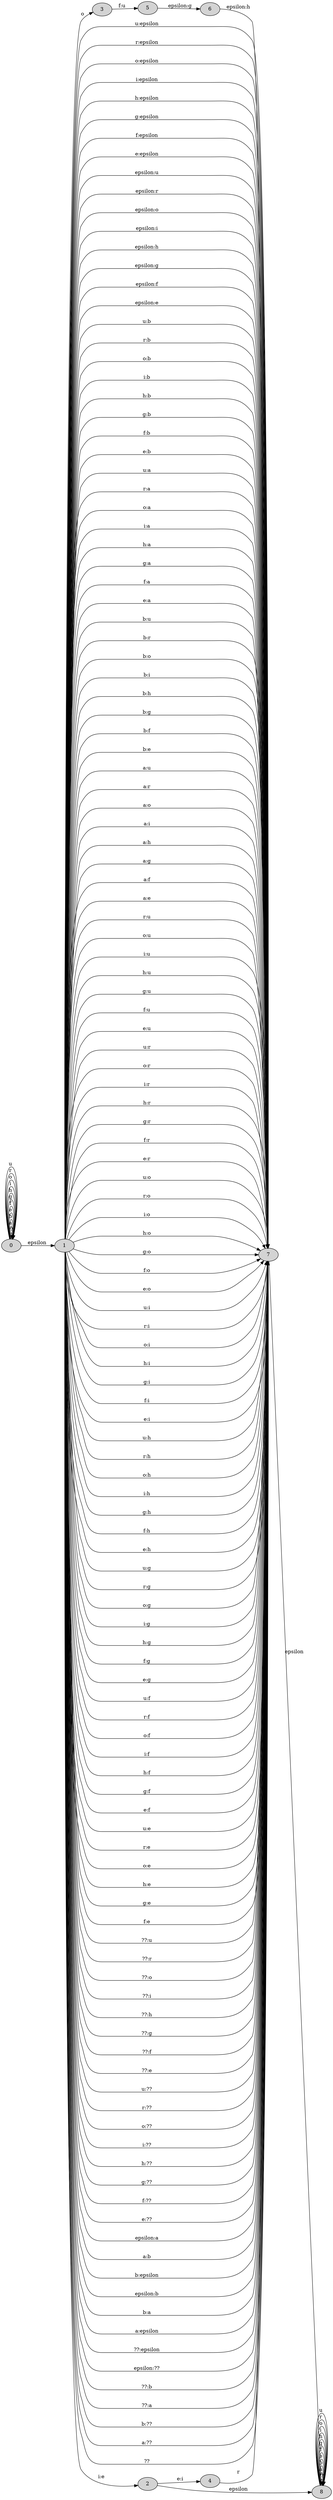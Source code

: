 // This graph generated with hfst-fst2txt blah
digraph H {
rankdir = LR;
node [style=filled] 0
0 -> 0 [label="?? "];
0 -> 0 [label="a "];
0 -> 0 [label="b "];
0 -> 0 [label="e "];
0 -> 0 [label="f "];
0 -> 0 [label="g "];
0 -> 0 [label="h "];
0 -> 0 [label="i "];
0 -> 0 [label="o "];
0 -> 0 [label="r "];
0 -> 0 [label="u "];
0 -> 1 [label="\epsilon "];
node [style=filled] 1
1 -> 7 [label="u:\epsilon "];
1 -> 7 [label="r:\epsilon "];
1 -> 7 [label="o:\epsilon "];
1 -> 7 [label="i:\epsilon "];
1 -> 7 [label="h:\epsilon "];
1 -> 7 [label="g:\epsilon "];
1 -> 7 [label="f:\epsilon "];
1 -> 7 [label="e:\epsilon "];
1 -> 7 [label="\epsilon:u "];
1 -> 7 [label="\epsilon:r "];
1 -> 7 [label="\epsilon:o "];
1 -> 7 [label="\epsilon:i "];
1 -> 7 [label="\epsilon:h "];
1 -> 7 [label="\epsilon:g "];
1 -> 7 [label="\epsilon:f "];
1 -> 7 [label="\epsilon:e "];
1 -> 7 [label="u:b "];
1 -> 7 [label="r:b "];
1 -> 7 [label="o:b "];
1 -> 7 [label="i:b "];
1 -> 7 [label="h:b "];
1 -> 7 [label="g:b "];
1 -> 7 [label="f:b "];
1 -> 7 [label="e:b "];
1 -> 7 [label="u:a "];
1 -> 7 [label="r:a "];
1 -> 7 [label="o:a "];
1 -> 7 [label="i:a "];
1 -> 7 [label="h:a "];
1 -> 7 [label="g:a "];
1 -> 7 [label="f:a "];
1 -> 7 [label="e:a "];
1 -> 7 [label="b:u "];
1 -> 7 [label="b:r "];
1 -> 7 [label="b:o "];
1 -> 7 [label="b:i "];
1 -> 7 [label="b:h "];
1 -> 7 [label="b:g "];
1 -> 7 [label="b:f "];
1 -> 7 [label="b:e "];
1 -> 7 [label="a:u "];
1 -> 7 [label="a:r "];
1 -> 7 [label="a:o "];
1 -> 7 [label="a:i "];
1 -> 7 [label="a:h "];
1 -> 7 [label="a:g "];
1 -> 7 [label="a:f "];
1 -> 7 [label="a:e "];
1 -> 7 [label="r:u "];
1 -> 7 [label="o:u "];
1 -> 7 [label="i:u "];
1 -> 7 [label="h:u "];
1 -> 7 [label="g:u "];
1 -> 7 [label="f:u "];
1 -> 7 [label="e:u "];
1 -> 7 [label="u:r "];
1 -> 7 [label="o:r "];
1 -> 7 [label="i:r "];
1 -> 7 [label="h:r "];
1 -> 7 [label="g:r "];
1 -> 7 [label="f:r "];
1 -> 7 [label="e:r "];
1 -> 7 [label="u:o "];
1 -> 7 [label="r:o "];
1 -> 7 [label="i:o "];
1 -> 7 [label="h:o "];
1 -> 7 [label="g:o "];
1 -> 7 [label="f:o "];
1 -> 7 [label="e:o "];
1 -> 7 [label="u:i "];
1 -> 7 [label="r:i "];
1 -> 7 [label="o:i "];
1 -> 7 [label="h:i "];
1 -> 7 [label="g:i "];
1 -> 7 [label="f:i "];
1 -> 7 [label="e:i "];
1 -> 7 [label="u:h "];
1 -> 7 [label="r:h "];
1 -> 7 [label="o:h "];
1 -> 7 [label="i:h "];
1 -> 7 [label="g:h "];
1 -> 7 [label="f:h "];
1 -> 7 [label="e:h "];
1 -> 7 [label="u:g "];
1 -> 7 [label="r:g "];
1 -> 7 [label="o:g "];
1 -> 7 [label="i:g "];
1 -> 7 [label="h:g "];
1 -> 7 [label="f:g "];
1 -> 7 [label="e:g "];
1 -> 7 [label="u:f "];
1 -> 7 [label="r:f "];
1 -> 7 [label="o:f "];
1 -> 7 [label="i:f "];
1 -> 7 [label="h:f "];
1 -> 7 [label="g:f "];
1 -> 7 [label="e:f "];
1 -> 7 [label="u:e "];
1 -> 7 [label="r:e "];
1 -> 7 [label="o:e "];
1 -> 2 [label="i:e "];
1 -> 7 [label="h:e "];
1 -> 7 [label="g:e "];
1 -> 7 [label="f:e "];
1 -> 7 [label="??:u "];
1 -> 7 [label="??:r "];
1 -> 7 [label="??:o "];
1 -> 7 [label="??:i "];
1 -> 7 [label="??:h "];
1 -> 7 [label="??:g "];
1 -> 7 [label="??:f "];
1 -> 7 [label="??:e "];
1 -> 7 [label="u:?? "];
1 -> 7 [label="r:?? "];
1 -> 7 [label="o:?? "];
1 -> 7 [label="i:?? "];
1 -> 7 [label="h:?? "];
1 -> 7 [label="g:?? "];
1 -> 7 [label="f:?? "];
1 -> 7 [label="e:?? "];
1 -> 7 [label="\epsilon:a "];
1 -> 7 [label="a:b "];
1 -> 7 [label="b:\epsilon "];
1 -> 7 [label="\epsilon:b "];
1 -> 7 [label="b:a "];
1 -> 7 [label="a:\epsilon "];
1 -> 7 [label="??:\epsilon "];
1 -> 7 [label="\epsilon:?? "];
1 -> 7 [label="??:b "];
1 -> 7 [label="??:a "];
1 -> 7 [label="b:?? "];
1 -> 7 [label="a:?? "];
1 -> 7 [label="?? "];
1 -> 3 [label="o "];
node [style=filled] 2
2 -> 4 [label="e:i "];
2 -> 8 [label="\epsilon "];
node [style=filled] 3
3 -> 5 [label="f:u "];
node [style=filled] 4
4 -> 7 [label="r "];
node [style=filled] 5
5 -> 6 [label="\epsilon:g "];
node [style=filled] 6
6 -> 7 [label="\epsilon:h "];
node [style=filled] 7
7 -> 8 [label="\epsilon "];
node [shape=doublecircle,style=filled] 8
8 -> 8 [label="?? "];
8 -> 8 [label="a "];
8 -> 8 [label="b "];
8 -> 8 [label="e "];
8 -> 8 [label="f "];
8 -> 8 [label="g "];
8 -> 8 [label="h "];
8 -> 8 [label="i "];
8 -> 8 [label="o "];
8 -> 8 [label="r "];
8 -> 8 [label="u "];
}
